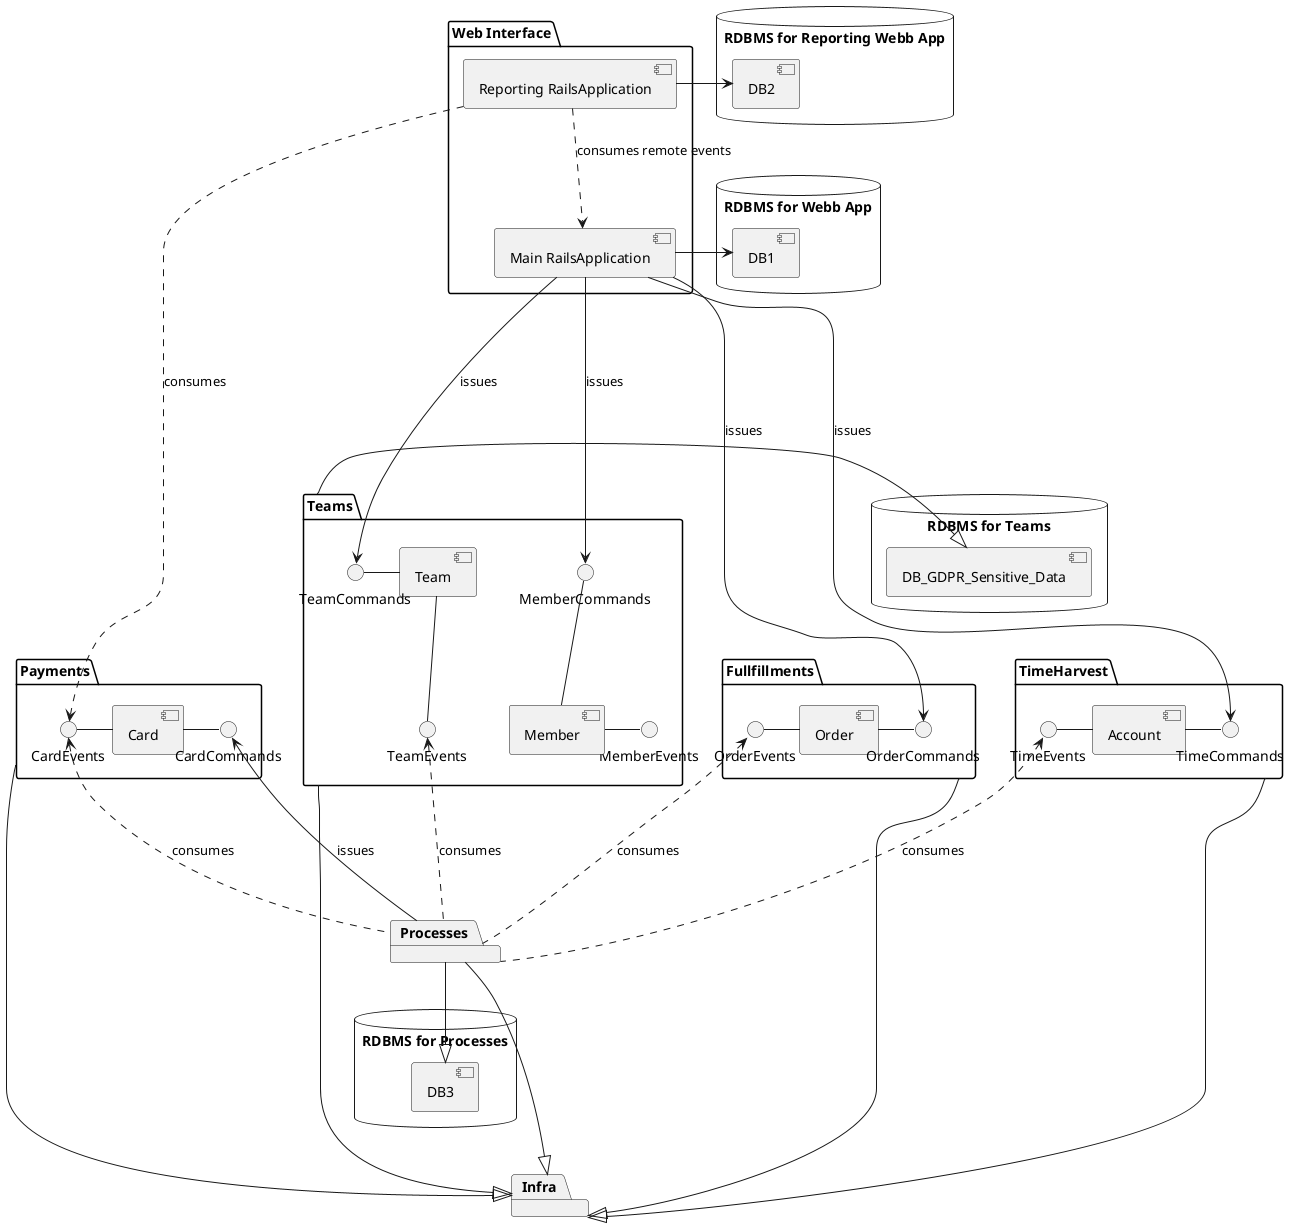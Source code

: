 @startuml

package "Infra" {
}

package "Fullfillments" {
  [Order] - OrderCommands
  OrderEvents - [Order]
}


database "RDBMS for Webb App" {
	[DB1]
}

database "RDBMS for Reporting Webb App" {
	[DB2]
}

database "RDBMS for Processes" {
	[DB3]
}

database "RDBMS for Teams" {
	[DB_GDPR_Sensitive_Data]
}

package "Payments" {
  CardEvents - [Card]
  [Card] - CardCommands
}

package "Processes" {
}

package "Teams" {
	MemberEvents -left- [Member]
	[Member] -up- MemberCommands
	TeamEvents -up- [Team]
	[Team] - TeamCommands
}

package "TimeHarvest" {
	TimeEvents - [Account]
	[Account] - TimeCommands
}

package "Web Interface" {
	[Reporting RailsApplication]
	[Main RailsApplication]
}

Fullfillments ---|> Infra
Payments ---|> Infra
Processes ---|> Infra
Processes --|> DB3
Teams ---|> Infra
Teams -|> DB_GDPR_Sensitive_Data
TimeHarvest ---|> Infra

"Main RailsApplication" ----> TimeCommands : issues
"Main RailsApplication" ----> TeamCommands : issues
"Main RailsApplication" ----> MemberCommands : issues
"Main RailsApplication" ----> OrderCommands : issues
"Main RailsApplication" -> DB1
"Reporting RailsApplication" ..> "Main RailsApplication" :consumes remote events
"Reporting RailsApplication" ...> CardEvents :consumes
"Reporting RailsApplication" -> DB2
Processes ..up.> CardEvents :consumes
Processes ..up.> OrderEvents :consumes
Processes ..up.> TeamEvents :consumes
Processes ..up.> TimeEvents :consumes
Processes --up-> CardCommands :issues

@enduml